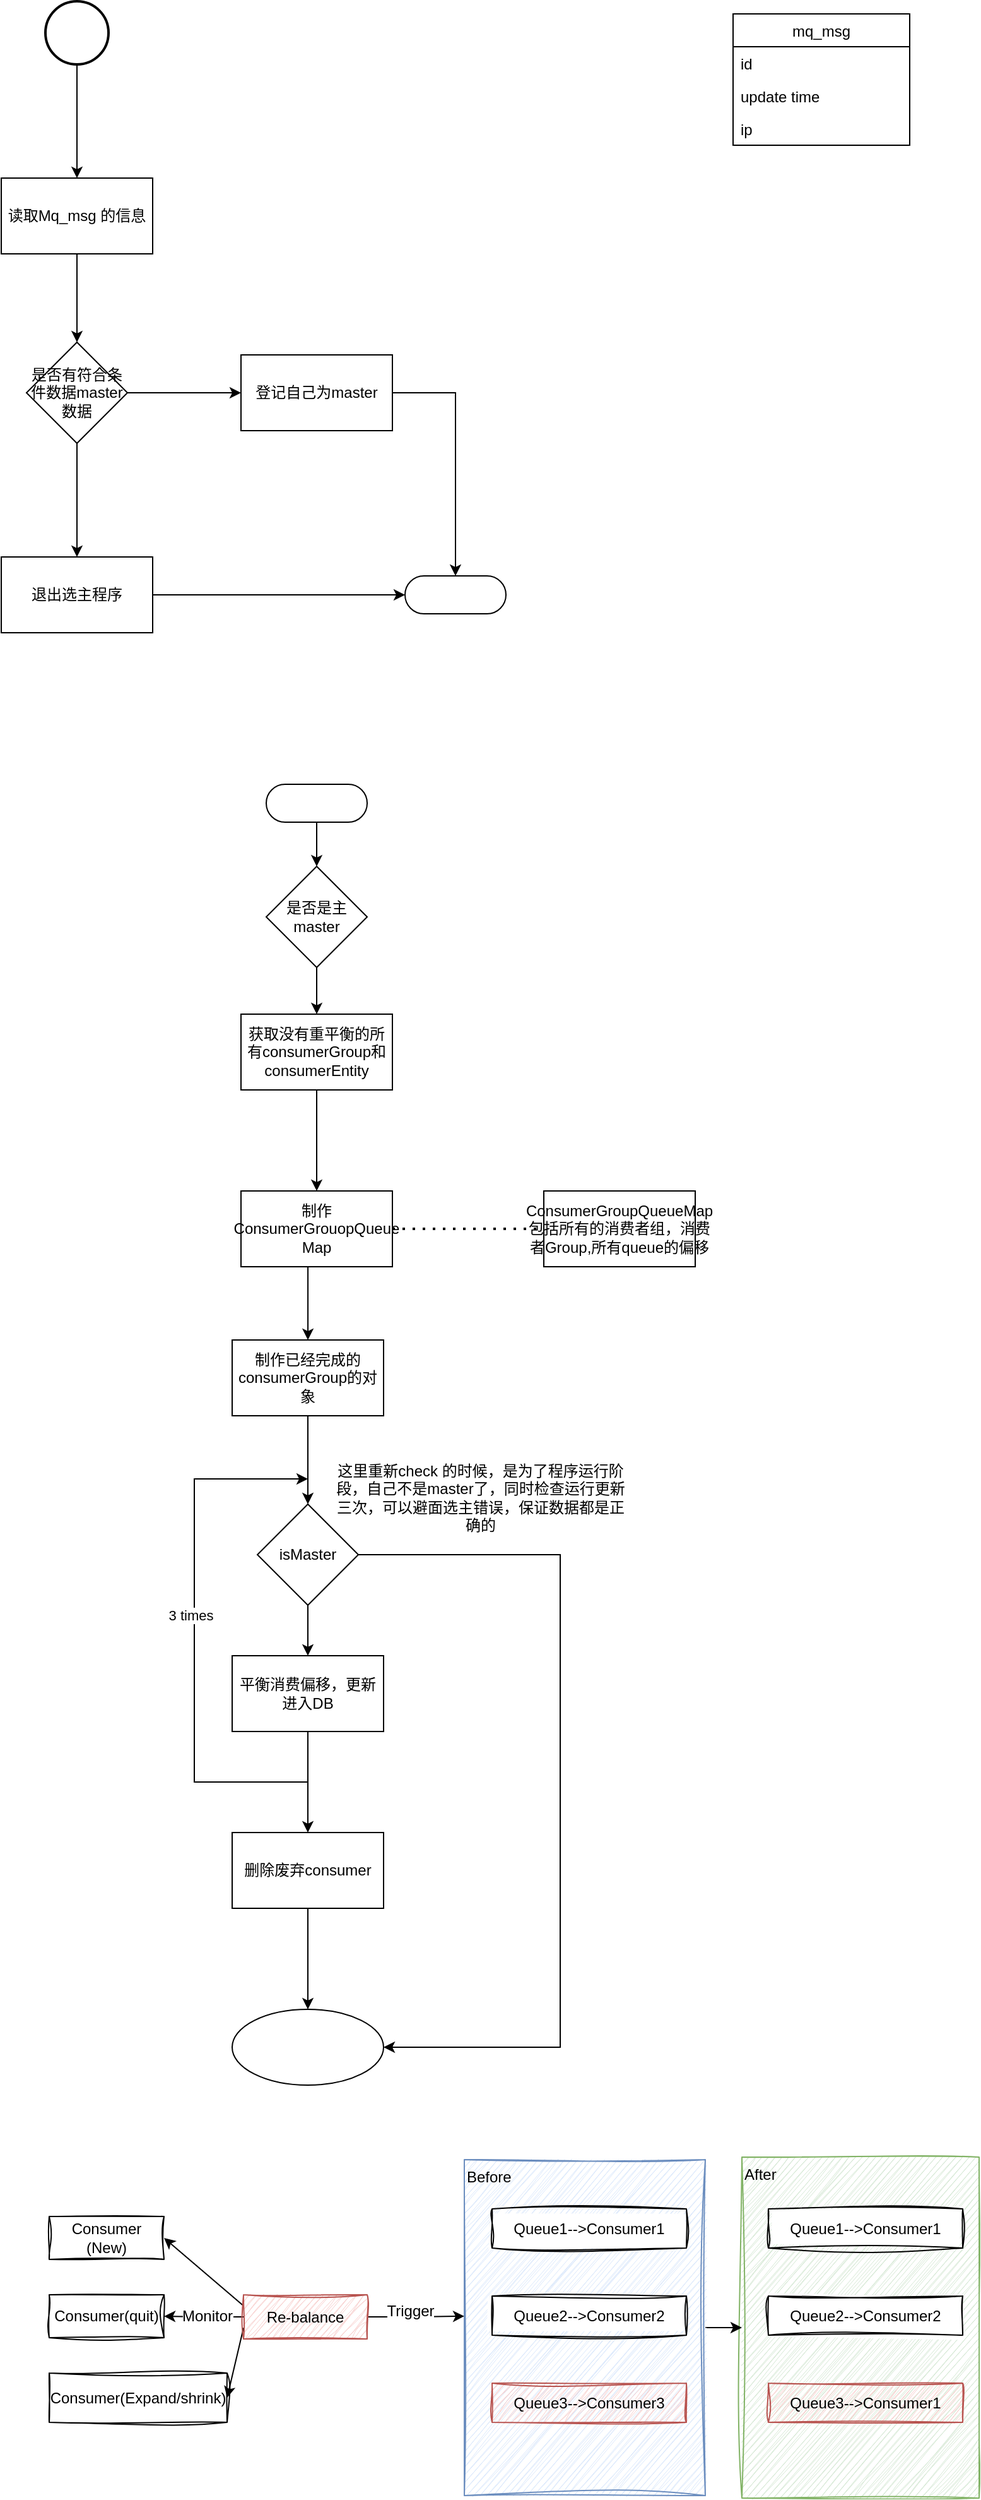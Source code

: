 <mxfile version="21.7.3" type="github">
  <diagram id="A1IVkFVI3k7iJlv4y0Dh" name="第 1 页">
    <mxGraphModel dx="794" dy="510" grid="0" gridSize="10" guides="1" tooltips="1" connect="1" arrows="1" fold="1" page="1" pageScale="1" pageWidth="827" pageHeight="1169" math="0" shadow="0">
      <root>
        <mxCell id="0" />
        <mxCell id="1" parent="0" />
        <mxCell id="7iO0m-yZDdZiwC0r0wPP-17" value="After" style="rounded=0;whiteSpace=wrap;html=1;sketch=1;jiggle=2;curveFitting=1;strokeColor=#82b366;fontFamily=Helvetica;fontSize=12;fillColor=#d5e8d4;align=left;verticalAlign=top;" vertex="1" parent="1">
          <mxGeometry x="627" y="1767" width="188" height="270" as="geometry" />
        </mxCell>
        <mxCell id="7iO0m-yZDdZiwC0r0wPP-20" style="edgeStyle=orthogonalEdgeStyle;rounded=0;orthogonalLoop=1;jettySize=auto;html=1;exitX=1;exitY=0.5;exitDx=0;exitDy=0;entryX=0;entryY=0.5;entryDx=0;entryDy=0;fontFamily=Helvetica;fontSize=12;fontColor=default;" edge="1" parent="1" source="7iO0m-yZDdZiwC0r0wPP-16" target="7iO0m-yZDdZiwC0r0wPP-17">
          <mxGeometry relative="1" as="geometry" />
        </mxCell>
        <mxCell id="7iO0m-yZDdZiwC0r0wPP-16" value="Before" style="rounded=0;whiteSpace=wrap;html=1;sketch=1;jiggle=2;curveFitting=1;strokeColor=#6c8ebf;fontFamily=Helvetica;fontSize=12;fillColor=#dae8fc;align=left;verticalAlign=top;" vertex="1" parent="1">
          <mxGeometry x="407" y="1769" width="191" height="266" as="geometry" />
        </mxCell>
        <mxCell id="qFUdo42KV_erRPcCLVei-1" value="mq_msg" style="swimlane;fontStyle=0;childLayout=stackLayout;horizontal=1;startSize=26;fillColor=none;horizontalStack=0;resizeParent=1;resizeParentMax=0;resizeLast=0;collapsible=1;marginBottom=0;" parent="1" vertex="1">
          <mxGeometry x="620" y="70" width="140" height="104" as="geometry">
            <mxRectangle x="280" y="280" width="90" height="30" as="alternateBounds" />
          </mxGeometry>
        </mxCell>
        <mxCell id="qFUdo42KV_erRPcCLVei-2" value="id" style="text;strokeColor=none;fillColor=none;align=left;verticalAlign=top;spacingLeft=4;spacingRight=4;overflow=hidden;rotatable=0;points=[[0,0.5],[1,0.5]];portConstraint=eastwest;" parent="qFUdo42KV_erRPcCLVei-1" vertex="1">
          <mxGeometry y="26" width="140" height="26" as="geometry" />
        </mxCell>
        <mxCell id="qFUdo42KV_erRPcCLVei-3" value="update time" style="text;strokeColor=none;fillColor=none;align=left;verticalAlign=top;spacingLeft=4;spacingRight=4;overflow=hidden;rotatable=0;points=[[0,0.5],[1,0.5]];portConstraint=eastwest;" parent="qFUdo42KV_erRPcCLVei-1" vertex="1">
          <mxGeometry y="52" width="140" height="26" as="geometry" />
        </mxCell>
        <mxCell id="qFUdo42KV_erRPcCLVei-4" value="ip" style="text;strokeColor=none;fillColor=none;align=left;verticalAlign=top;spacingLeft=4;spacingRight=4;overflow=hidden;rotatable=0;points=[[0,0.5],[1,0.5]];portConstraint=eastwest;" parent="qFUdo42KV_erRPcCLVei-1" vertex="1">
          <mxGeometry y="78" width="140" height="26" as="geometry" />
        </mxCell>
        <mxCell id="qFUdo42KV_erRPcCLVei-10" value="" style="edgeStyle=orthogonalEdgeStyle;rounded=0;orthogonalLoop=1;jettySize=auto;html=1;" parent="1" source="qFUdo42KV_erRPcCLVei-5" target="qFUdo42KV_erRPcCLVei-9" edge="1">
          <mxGeometry relative="1" as="geometry" />
        </mxCell>
        <mxCell id="qFUdo42KV_erRPcCLVei-5" value="读取Mq_msg 的信息" style="rounded=0;whiteSpace=wrap;html=1;" parent="1" vertex="1">
          <mxGeometry x="40" y="200" width="120" height="60" as="geometry" />
        </mxCell>
        <mxCell id="qFUdo42KV_erRPcCLVei-8" style="edgeStyle=orthogonalEdgeStyle;rounded=0;orthogonalLoop=1;jettySize=auto;html=1;" parent="1" source="qFUdo42KV_erRPcCLVei-7" target="qFUdo42KV_erRPcCLVei-5" edge="1">
          <mxGeometry relative="1" as="geometry" />
        </mxCell>
        <mxCell id="qFUdo42KV_erRPcCLVei-7" value="" style="strokeWidth=2;html=1;shape=mxgraph.flowchart.start_2;whiteSpace=wrap;" parent="1" vertex="1">
          <mxGeometry x="75" y="60" width="50" height="50" as="geometry" />
        </mxCell>
        <mxCell id="qFUdo42KV_erRPcCLVei-12" value="" style="edgeStyle=orthogonalEdgeStyle;rounded=0;orthogonalLoop=1;jettySize=auto;html=1;" parent="1" source="qFUdo42KV_erRPcCLVei-9" target="qFUdo42KV_erRPcCLVei-11" edge="1">
          <mxGeometry relative="1" as="geometry" />
        </mxCell>
        <mxCell id="qFUdo42KV_erRPcCLVei-16" value="" style="edgeStyle=orthogonalEdgeStyle;rounded=0;orthogonalLoop=1;jettySize=auto;html=1;" parent="1" source="qFUdo42KV_erRPcCLVei-9" target="qFUdo42KV_erRPcCLVei-15" edge="1">
          <mxGeometry relative="1" as="geometry" />
        </mxCell>
        <mxCell id="qFUdo42KV_erRPcCLVei-9" value="是否有符合条件数据master数据" style="rhombus;whiteSpace=wrap;html=1;rounded=0;" parent="1" vertex="1">
          <mxGeometry x="60" y="330" width="80" height="80" as="geometry" />
        </mxCell>
        <mxCell id="qFUdo42KV_erRPcCLVei-18" style="edgeStyle=orthogonalEdgeStyle;rounded=0;orthogonalLoop=1;jettySize=auto;html=1;entryX=0;entryY=0.5;entryDx=0;entryDy=0;entryPerimeter=0;" parent="1" source="qFUdo42KV_erRPcCLVei-11" target="qFUdo42KV_erRPcCLVei-17" edge="1">
          <mxGeometry relative="1" as="geometry" />
        </mxCell>
        <mxCell id="qFUdo42KV_erRPcCLVei-11" value="退出选主程序" style="whiteSpace=wrap;html=1;rounded=0;" parent="1" vertex="1">
          <mxGeometry x="40" y="500" width="120" height="60" as="geometry" />
        </mxCell>
        <mxCell id="qFUdo42KV_erRPcCLVei-19" style="edgeStyle=orthogonalEdgeStyle;rounded=0;orthogonalLoop=1;jettySize=auto;html=1;entryX=0.5;entryY=0.5;entryDx=0;entryDy=-15;entryPerimeter=0;" parent="1" source="qFUdo42KV_erRPcCLVei-15" target="qFUdo42KV_erRPcCLVei-17" edge="1">
          <mxGeometry relative="1" as="geometry" />
        </mxCell>
        <mxCell id="qFUdo42KV_erRPcCLVei-15" value="登记自己为master" style="whiteSpace=wrap;html=1;rounded=0;" parent="1" vertex="1">
          <mxGeometry x="230" y="340" width="120" height="60" as="geometry" />
        </mxCell>
        <mxCell id="qFUdo42KV_erRPcCLVei-17" value="" style="html=1;dashed=0;whitespace=wrap;shape=mxgraph.dfd.start" parent="1" vertex="1">
          <mxGeometry x="360" y="515" width="80" height="30" as="geometry" />
        </mxCell>
        <mxCell id="qFUdo42KV_erRPcCLVei-23" value="" style="edgeStyle=orthogonalEdgeStyle;rounded=0;orthogonalLoop=1;jettySize=auto;html=1;" parent="1" source="qFUdo42KV_erRPcCLVei-21" target="qFUdo42KV_erRPcCLVei-22" edge="1">
          <mxGeometry relative="1" as="geometry" />
        </mxCell>
        <mxCell id="qFUdo42KV_erRPcCLVei-21" value="" style="html=1;dashed=0;whitespace=wrap;shape=mxgraph.dfd.start" parent="1" vertex="1">
          <mxGeometry x="250" y="680" width="80" height="30" as="geometry" />
        </mxCell>
        <mxCell id="j-rv734OtA0OHMe2fSV6-2" value="" style="edgeStyle=orthogonalEdgeStyle;rounded=0;orthogonalLoop=1;jettySize=auto;html=1;" parent="1" source="qFUdo42KV_erRPcCLVei-22" target="j-rv734OtA0OHMe2fSV6-1" edge="1">
          <mxGeometry relative="1" as="geometry" />
        </mxCell>
        <mxCell id="qFUdo42KV_erRPcCLVei-22" value="是否是主master" style="rhombus;whiteSpace=wrap;html=1;dashed=0;" parent="1" vertex="1">
          <mxGeometry x="250" y="745" width="80" height="80" as="geometry" />
        </mxCell>
        <mxCell id="qFUdo42KV_erRPcCLVei-29" value="" style="edgeStyle=orthogonalEdgeStyle;rounded=0;orthogonalLoop=1;jettySize=auto;html=1;exitX=0.442;exitY=1;exitDx=0;exitDy=0;exitPerimeter=0;" parent="1" source="j-rv734OtA0OHMe2fSV6-3" target="qFUdo42KV_erRPcCLVei-28" edge="1">
          <mxGeometry relative="1" as="geometry">
            <mxPoint x="283" y="1240" as="sourcePoint" />
          </mxGeometry>
        </mxCell>
        <mxCell id="qFUdo42KV_erRPcCLVei-35" value="" style="edgeStyle=orthogonalEdgeStyle;rounded=0;orthogonalLoop=1;jettySize=auto;html=1;" parent="1" source="qFUdo42KV_erRPcCLVei-28" target="qFUdo42KV_erRPcCLVei-34" edge="1">
          <mxGeometry relative="1" as="geometry" />
        </mxCell>
        <mxCell id="qFUdo42KV_erRPcCLVei-28" value="制作已经完成的consumerGroup的对象" style="whiteSpace=wrap;html=1;dashed=0;" parent="1" vertex="1">
          <mxGeometry x="223" y="1120" width="120" height="60" as="geometry" />
        </mxCell>
        <mxCell id="qFUdo42KV_erRPcCLVei-37" value="" style="edgeStyle=orthogonalEdgeStyle;rounded=0;orthogonalLoop=1;jettySize=auto;html=1;" parent="1" source="qFUdo42KV_erRPcCLVei-34" target="qFUdo42KV_erRPcCLVei-36" edge="1">
          <mxGeometry relative="1" as="geometry" />
        </mxCell>
        <mxCell id="qFUdo42KV_erRPcCLVei-45" style="edgeStyle=orthogonalEdgeStyle;rounded=0;orthogonalLoop=1;jettySize=auto;html=1;entryX=1;entryY=0.5;entryDx=0;entryDy=0;" parent="1" source="qFUdo42KV_erRPcCLVei-34" target="qFUdo42KV_erRPcCLVei-40" edge="1">
          <mxGeometry relative="1" as="geometry">
            <Array as="points">
              <mxPoint x="483" y="1290" />
              <mxPoint x="483" y="1680" />
            </Array>
          </mxGeometry>
        </mxCell>
        <mxCell id="qFUdo42KV_erRPcCLVei-34" value="isMaster" style="rhombus;whiteSpace=wrap;html=1;dashed=0;" parent="1" vertex="1">
          <mxGeometry x="243" y="1250" width="80" height="80" as="geometry" />
        </mxCell>
        <mxCell id="qFUdo42KV_erRPcCLVei-39" value="" style="edgeStyle=orthogonalEdgeStyle;rounded=0;orthogonalLoop=1;jettySize=auto;html=1;" parent="1" source="qFUdo42KV_erRPcCLVei-36" target="qFUdo42KV_erRPcCLVei-38" edge="1">
          <mxGeometry relative="1" as="geometry" />
        </mxCell>
        <mxCell id="qFUdo42KV_erRPcCLVei-36" value="平衡消费偏移，更新进入DB" style="whiteSpace=wrap;html=1;dashed=0;" parent="1" vertex="1">
          <mxGeometry x="223" y="1370" width="120" height="60" as="geometry" />
        </mxCell>
        <mxCell id="qFUdo42KV_erRPcCLVei-41" value="" style="edgeStyle=orthogonalEdgeStyle;rounded=0;orthogonalLoop=1;jettySize=auto;html=1;" parent="1" source="qFUdo42KV_erRPcCLVei-38" target="qFUdo42KV_erRPcCLVei-40" edge="1">
          <mxGeometry relative="1" as="geometry" />
        </mxCell>
        <mxCell id="qFUdo42KV_erRPcCLVei-38" value="删除废弃consumer" style="whiteSpace=wrap;html=1;dashed=0;" parent="1" vertex="1">
          <mxGeometry x="223" y="1510" width="120" height="60" as="geometry" />
        </mxCell>
        <mxCell id="qFUdo42KV_erRPcCLVei-40" value="" style="ellipse;whiteSpace=wrap;html=1;dashed=0;" parent="1" vertex="1">
          <mxGeometry x="223" y="1650" width="120" height="60" as="geometry" />
        </mxCell>
        <mxCell id="qFUdo42KV_erRPcCLVei-43" value="" style="endArrow=classic;html=1;rounded=0;" parent="1" edge="1">
          <mxGeometry width="50" height="50" relative="1" as="geometry">
            <mxPoint x="283" y="1470" as="sourcePoint" />
            <mxPoint x="283" y="1230" as="targetPoint" />
            <Array as="points">
              <mxPoint x="193" y="1470" />
              <mxPoint x="193" y="1230" />
            </Array>
          </mxGeometry>
        </mxCell>
        <mxCell id="qFUdo42KV_erRPcCLVei-44" value="3 times" style="edgeLabel;html=1;align=center;verticalAlign=middle;resizable=0;points=[];" parent="qFUdo42KV_erRPcCLVei-43" vertex="1" connectable="0">
          <mxGeometry x="0.057" y="3" relative="1" as="geometry">
            <mxPoint as="offset" />
          </mxGeometry>
        </mxCell>
        <mxCell id="j-rv734OtA0OHMe2fSV6-4" value="" style="edgeStyle=orthogonalEdgeStyle;rounded=0;orthogonalLoop=1;jettySize=auto;html=1;" parent="1" source="j-rv734OtA0OHMe2fSV6-1" target="j-rv734OtA0OHMe2fSV6-3" edge="1">
          <mxGeometry relative="1" as="geometry" />
        </mxCell>
        <mxCell id="j-rv734OtA0OHMe2fSV6-1" value="获取没有重平衡的所有consumerGroup和consumerEntity" style="whiteSpace=wrap;html=1;dashed=0;" parent="1" vertex="1">
          <mxGeometry x="230" y="862" width="120" height="60" as="geometry" />
        </mxCell>
        <mxCell id="j-rv734OtA0OHMe2fSV6-3" value="制作ConsumerGrouopQueue Map" style="whiteSpace=wrap;html=1;dashed=0;" parent="1" vertex="1">
          <mxGeometry x="230" y="1002" width="120" height="60" as="geometry" />
        </mxCell>
        <mxCell id="j-rv734OtA0OHMe2fSV6-5" value="ConsumerGroupQueueMap包括所有的消费者组，消费者Group,所有queue的偏移" style="whiteSpace=wrap;html=1;dashed=0;" parent="1" vertex="1">
          <mxGeometry x="470" y="1002" width="120" height="60" as="geometry" />
        </mxCell>
        <mxCell id="j-rv734OtA0OHMe2fSV6-8" value="" style="endArrow=none;dashed=1;html=1;dashPattern=1 3;strokeWidth=2;rounded=0;elbow=vertical;exitX=1;exitY=0.5;exitDx=0;exitDy=0;entryX=0;entryY=0.5;entryDx=0;entryDy=0;" parent="1" source="j-rv734OtA0OHMe2fSV6-3" target="j-rv734OtA0OHMe2fSV6-5" edge="1">
          <mxGeometry width="50" height="50" relative="1" as="geometry">
            <mxPoint x="370" y="1110" as="sourcePoint" />
            <mxPoint x="500" y="1090" as="targetPoint" />
          </mxGeometry>
        </mxCell>
        <mxCell id="j-rv734OtA0OHMe2fSV6-9" value="这里重新check 的时候，是为了程序运行阶段，自己不是master了，同时检查运行更新三次，可以避面选主错误，保证数据都是正确的" style="text;html=1;strokeColor=none;fillColor=none;align=center;verticalAlign=middle;whiteSpace=wrap;rounded=0;" parent="1" vertex="1">
          <mxGeometry x="300" y="1230" width="240" height="30" as="geometry" />
        </mxCell>
        <mxCell id="7iO0m-yZDdZiwC0r0wPP-1" value="Consumer (New)" style="rounded=0;whiteSpace=wrap;html=1;sketch=1;jiggle=2;curveFitting=1;strokeColor=default;fontFamily=Helvetica;fontSize=12;fontColor=default;fillColor=default;" vertex="1" parent="1">
          <mxGeometry x="78" y="1814" width="91" height="34" as="geometry" />
        </mxCell>
        <mxCell id="7iO0m-yZDdZiwC0r0wPP-2" value="Consumer(quit)" style="rounded=0;whiteSpace=wrap;html=1;sketch=1;jiggle=2;curveFitting=1;strokeColor=default;fontFamily=Helvetica;fontSize=12;fontColor=default;fillColor=default;" vertex="1" parent="1">
          <mxGeometry x="78" y="1876" width="91" height="34" as="geometry" />
        </mxCell>
        <mxCell id="7iO0m-yZDdZiwC0r0wPP-3" value="Consumer(Expand/shrink)" style="rounded=0;whiteSpace=wrap;html=1;sketch=1;jiggle=2;curveFitting=1;strokeColor=default;fontFamily=Helvetica;fontSize=12;fontColor=default;fillColor=default;" vertex="1" parent="1">
          <mxGeometry x="78" y="1938" width="141" height="39" as="geometry" />
        </mxCell>
        <mxCell id="7iO0m-yZDdZiwC0r0wPP-11" style="edgeStyle=orthogonalEdgeStyle;rounded=0;orthogonalLoop=1;jettySize=auto;html=1;exitX=0;exitY=0.5;exitDx=0;exitDy=0;entryX=1;entryY=0.5;entryDx=0;entryDy=0;fontFamily=Helvetica;fontSize=12;fontColor=default;" edge="1" parent="1" source="7iO0m-yZDdZiwC0r0wPP-4" target="7iO0m-yZDdZiwC0r0wPP-2">
          <mxGeometry relative="1" as="geometry" />
        </mxCell>
        <mxCell id="7iO0m-yZDdZiwC0r0wPP-15" value="Monitor" style="edgeLabel;html=1;align=center;verticalAlign=middle;resizable=0;points=[];fontSize=12;fontFamily=Helvetica;fontColor=default;" vertex="1" connectable="0" parent="7iO0m-yZDdZiwC0r0wPP-11">
          <mxGeometry x="0.215" y="1" relative="1" as="geometry">
            <mxPoint x="9" y="-1" as="offset" />
          </mxGeometry>
        </mxCell>
        <mxCell id="7iO0m-yZDdZiwC0r0wPP-13" style="rounded=0;orthogonalLoop=1;jettySize=auto;html=1;exitX=0;exitY=0.25;exitDx=0;exitDy=0;entryX=1;entryY=0.5;entryDx=0;entryDy=0;fontFamily=Helvetica;fontSize=12;fontColor=default;" edge="1" parent="1" source="7iO0m-yZDdZiwC0r0wPP-4" target="7iO0m-yZDdZiwC0r0wPP-1">
          <mxGeometry relative="1" as="geometry" />
        </mxCell>
        <mxCell id="7iO0m-yZDdZiwC0r0wPP-14" style="rounded=0;orthogonalLoop=1;jettySize=auto;html=1;exitX=0;exitY=0.75;exitDx=0;exitDy=0;entryX=1;entryY=0.5;entryDx=0;entryDy=0;fontFamily=Helvetica;fontSize=12;fontColor=default;" edge="1" parent="1" source="7iO0m-yZDdZiwC0r0wPP-4" target="7iO0m-yZDdZiwC0r0wPP-3">
          <mxGeometry relative="1" as="geometry" />
        </mxCell>
        <mxCell id="7iO0m-yZDdZiwC0r0wPP-18" style="edgeStyle=orthogonalEdgeStyle;rounded=0;orthogonalLoop=1;jettySize=auto;html=1;exitX=1;exitY=0.5;exitDx=0;exitDy=0;entryX=0;entryY=0.466;entryDx=0;entryDy=0;entryPerimeter=0;fontFamily=Helvetica;fontSize=12;fontColor=default;" edge="1" parent="1" source="7iO0m-yZDdZiwC0r0wPP-4" target="7iO0m-yZDdZiwC0r0wPP-16">
          <mxGeometry relative="1" as="geometry" />
        </mxCell>
        <mxCell id="7iO0m-yZDdZiwC0r0wPP-19" value="Trigger" style="edgeLabel;html=1;align=center;verticalAlign=middle;resizable=0;points=[];fontSize=12;fontFamily=Helvetica;fontColor=default;" vertex="1" connectable="0" parent="7iO0m-yZDdZiwC0r0wPP-18">
          <mxGeometry x="-0.045" y="-3" relative="1" as="geometry">
            <mxPoint x="-3" y="-8" as="offset" />
          </mxGeometry>
        </mxCell>
        <mxCell id="7iO0m-yZDdZiwC0r0wPP-4" value="Re-balance" style="rounded=0;whiteSpace=wrap;html=1;sketch=1;jiggle=2;curveFitting=1;strokeColor=#b85450;fontFamily=Helvetica;fontSize=12;fillColor=#f8cecc;" vertex="1" parent="1">
          <mxGeometry x="232" y="1876" width="98" height="35" as="geometry" />
        </mxCell>
        <mxCell id="7iO0m-yZDdZiwC0r0wPP-5" value="Queue1--&amp;gt;Consumer1" style="rounded=0;whiteSpace=wrap;html=1;sketch=1;jiggle=2;curveFitting=1;strokeColor=default;fontFamily=Helvetica;fontSize=12;fontColor=default;fillColor=default;" vertex="1" parent="1">
          <mxGeometry x="429" y="1808" width="154" height="31" as="geometry" />
        </mxCell>
        <mxCell id="7iO0m-yZDdZiwC0r0wPP-6" value="Queue2--&amp;gt;Consumer2" style="rounded=0;whiteSpace=wrap;html=1;sketch=1;jiggle=2;curveFitting=1;strokeColor=default;fontFamily=Helvetica;fontSize=12;fontColor=default;fillColor=default;" vertex="1" parent="1">
          <mxGeometry x="429" y="1877" width="154" height="31" as="geometry" />
        </mxCell>
        <mxCell id="7iO0m-yZDdZiwC0r0wPP-7" value="Queue3--&amp;gt;Consumer3" style="rounded=0;whiteSpace=wrap;html=1;sketch=1;jiggle=2;curveFitting=1;strokeColor=#b85450;fontFamily=Helvetica;fontSize=12;fillColor=#f8cecc;" vertex="1" parent="1">
          <mxGeometry x="429" y="1946" width="154" height="31" as="geometry" />
        </mxCell>
        <mxCell id="7iO0m-yZDdZiwC0r0wPP-8" value="Queue1--&amp;gt;Consumer1" style="rounded=0;whiteSpace=wrap;html=1;sketch=1;jiggle=2;curveFitting=1;strokeColor=default;fontFamily=Helvetica;fontSize=12;fontColor=default;fillColor=default;" vertex="1" parent="1">
          <mxGeometry x="648" y="1808" width="154" height="31" as="geometry" />
        </mxCell>
        <mxCell id="7iO0m-yZDdZiwC0r0wPP-9" value="Queue2--&amp;gt;Consumer2" style="rounded=0;whiteSpace=wrap;html=1;sketch=1;jiggle=2;curveFitting=1;strokeColor=default;fontFamily=Helvetica;fontSize=12;fontColor=default;fillColor=default;" vertex="1" parent="1">
          <mxGeometry x="648" y="1877" width="154" height="31" as="geometry" />
        </mxCell>
        <mxCell id="7iO0m-yZDdZiwC0r0wPP-10" value="Queue3--&amp;gt;Consumer1" style="rounded=0;whiteSpace=wrap;html=1;sketch=1;jiggle=2;curveFitting=1;strokeColor=#b85450;fontFamily=Helvetica;fontSize=12;fillColor=#f8cecc;" vertex="1" parent="1">
          <mxGeometry x="648" y="1946" width="154" height="31" as="geometry" />
        </mxCell>
      </root>
    </mxGraphModel>
  </diagram>
</mxfile>
